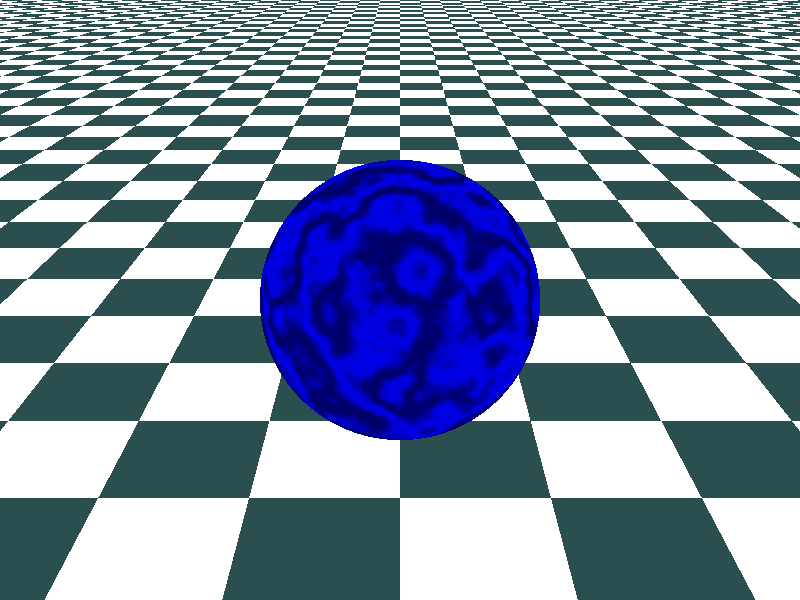 // Persistence Of Vision raytracer version 3.5 sample file.
// Spotlight example
// File by Alexander Enzmann & Drew Wells
//
// -w320 -h240
// -w800 -h600 +a0.3

global_settings { assumed_gamma 2.2 }

#include "colors.inc"
#include "textures.inc"


camera {
   location <0, 5, -12>
   direction <0, 0, 1.5>
   up      <0, 1, 0>
   right   <4/3, 0, 0>
   look_at <0, 0, 0>
}

// This is the spotlight.
light_source {
   <10, 10, 0> color red 1 green 1 blue 0.5
   spotlight
   point_at <0, 1, 0>
   tightness 50
   radius 11
   falloff 25

   looks_like {
      sphere {
         <10, 10, 0>, 0.5
         texture {
            pigment { White }
            finish { Luminous }
         }
      }
   }
}

light_source {
   <-10, 10, 0> color red 0.5 green 0.5 blue 1.0
   spotlight
   point_at <0, 1, 0>
   tightness 50
   radius 11
   falloff 25
}

light_source {
   <0, 10, -10> color red 1.0 green 0.1 blue 0.1
   spotlight
   point_at <0, 1, 0>
   tightness 20
   radius 11
   falloff 35
}

// Create a sphere with a checker texture
sphere { <0, 0, 0>, 2
   pigment { Sapphire_Agate }
   finish {
      specular 0.6
      ambient 0.2
      diffuse 0.8
   }
}

// Create a ground plane
plane { y, -2.01

   pigment {
      checker colour White colour DarkSlateGrey
      scale 2
   }
   finish {
      ambient 0.2
      diffuse 0.8
   }
}

